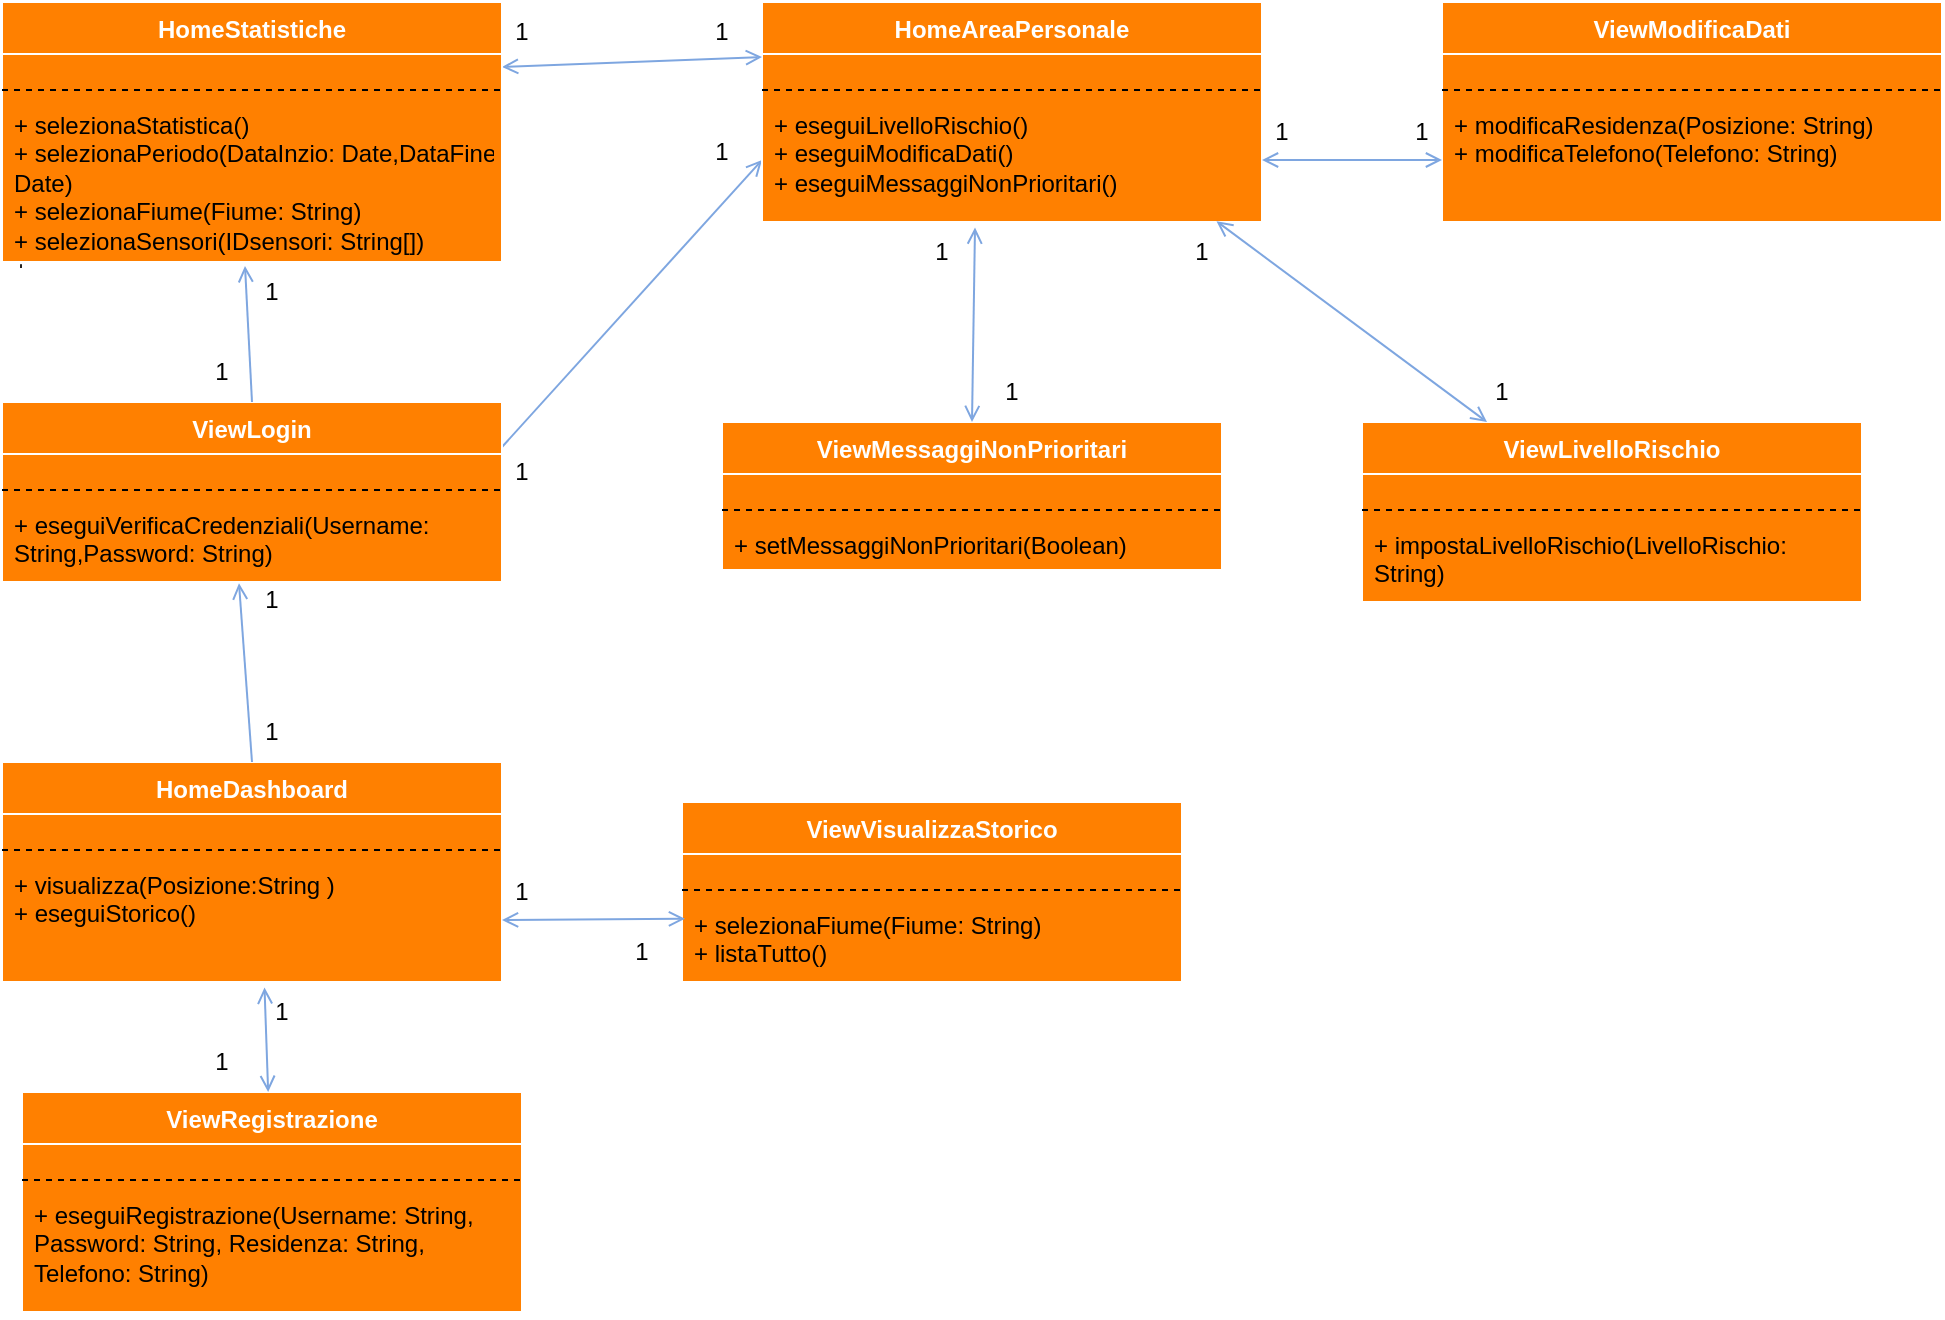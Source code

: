 <mxfile version="27.1.6">
  <diagram name="Pagina-1" id="lteN0DV6A8-BpL80L2Rg">
    <mxGraphModel dx="169" dy="-556" grid="1" gridSize="10" guides="1" tooltips="1" connect="1" arrows="1" fold="1" page="1" pageScale="1" pageWidth="850" pageHeight="1100" math="0" shadow="0">
      <root>
        <mxCell id="0" />
        <mxCell id="1" parent="0" />
        <mxCell id="5ZiqaENJ5f5DkKzPWGVX-336" style="rounded=0;orthogonalLoop=1;jettySize=auto;html=1;exitX=1;exitY=0.25;exitDx=0;exitDy=0;entryX=0;entryY=0.5;entryDx=0;entryDy=0;endArrow=open;endFill=0;strokeColor=#7EA6E0;" edge="1" parent="1" source="5ZiqaENJ5f5DkKzPWGVX-337" target="5ZiqaENJ5f5DkKzPWGVX-360">
          <mxGeometry relative="1" as="geometry" />
        </mxCell>
        <mxCell id="5ZiqaENJ5f5DkKzPWGVX-337" value="ViewLogin" style="swimlane;fontStyle=1;align=center;verticalAlign=top;childLayout=stackLayout;horizontal=1;startSize=26;horizontalStack=0;resizeParent=1;resizeParentMax=0;resizeLast=0;collapsible=1;marginBottom=0;whiteSpace=wrap;html=1;fillColor=#FF8000;swimlaneFillColor=#FF8000;strokeColor=#FFFFFF;fontColor=#FFFFFF;" vertex="1" parent="1">
          <mxGeometry x="1430" y="1600" width="250" height="90" as="geometry" />
        </mxCell>
        <mxCell id="5ZiqaENJ5f5DkKzPWGVX-338" value="" style="line;strokeWidth=1;fillColor=none;align=left;verticalAlign=middle;spacingTop=-1;spacingLeft=3;spacingRight=3;rotatable=0;labelPosition=right;points=[];portConstraint=eastwest;strokeColor=none;dashed=1;" vertex="1" parent="5ZiqaENJ5f5DkKzPWGVX-337">
          <mxGeometry y="26" width="250" height="14" as="geometry" />
        </mxCell>
        <mxCell id="5ZiqaENJ5f5DkKzPWGVX-339" style="line;strokeWidth=1;fillColor=none;align=left;verticalAlign=middle;spacingTop=-1;spacingLeft=3;spacingRight=3;rotatable=0;labelPosition=right;points=[];portConstraint=eastwest;strokeColor=default;dashed=1;" vertex="1" parent="5ZiqaENJ5f5DkKzPWGVX-337">
          <mxGeometry y="40" width="250" height="8" as="geometry" />
        </mxCell>
        <mxCell id="5ZiqaENJ5f5DkKzPWGVX-340" value="+ eseguiVerificaCredenziali(Username: String,Password: String)" style="text;strokeColor=none;fillColor=none;align=left;verticalAlign=top;spacingLeft=4;spacingRight=4;overflow=hidden;rotatable=0;points=[[0,0.5],[1,0.5]];portConstraint=eastwest;whiteSpace=wrap;html=1;" vertex="1" parent="5ZiqaENJ5f5DkKzPWGVX-337">
          <mxGeometry y="48" width="250" height="42" as="geometry" />
        </mxCell>
        <mxCell id="5ZiqaENJ5f5DkKzPWGVX-341" value="ViewRegistrazione" style="swimlane;fontStyle=1;align=center;verticalAlign=top;childLayout=stackLayout;horizontal=1;startSize=26;horizontalStack=0;resizeParent=1;resizeParentMax=0;resizeLast=0;collapsible=1;marginBottom=0;whiteSpace=wrap;html=1;fillColor=#FF8000;swimlaneFillColor=#FF8000;strokeColor=#FFFFFF;fontColor=#FFFFFF;" vertex="1" parent="1">
          <mxGeometry x="1440" y="1945" width="250" height="110" as="geometry" />
        </mxCell>
        <mxCell id="5ZiqaENJ5f5DkKzPWGVX-342" value="" style="line;strokeWidth=1;fillColor=none;align=left;verticalAlign=middle;spacingTop=-1;spacingLeft=3;spacingRight=3;rotatable=0;labelPosition=right;points=[];portConstraint=eastwest;strokeColor=none;dashed=1;" vertex="1" parent="5ZiqaENJ5f5DkKzPWGVX-341">
          <mxGeometry y="26" width="250" height="14" as="geometry" />
        </mxCell>
        <mxCell id="5ZiqaENJ5f5DkKzPWGVX-343" style="line;strokeWidth=1;fillColor=none;align=left;verticalAlign=middle;spacingTop=-1;spacingLeft=3;spacingRight=3;rotatable=0;labelPosition=right;points=[];portConstraint=eastwest;strokeColor=default;dashed=1;" vertex="1" parent="5ZiqaENJ5f5DkKzPWGVX-341">
          <mxGeometry y="40" width="250" height="8" as="geometry" />
        </mxCell>
        <mxCell id="5ZiqaENJ5f5DkKzPWGVX-344" value="+ eseguiRegistrazione(Username: String, Password: String, Residenza: String, Telefono: String)" style="text;strokeColor=none;fillColor=none;align=left;verticalAlign=top;spacingLeft=4;spacingRight=4;overflow=hidden;rotatable=0;points=[[0,0.5],[1,0.5]];portConstraint=eastwest;whiteSpace=wrap;html=1;" vertex="1" parent="5ZiqaENJ5f5DkKzPWGVX-341">
          <mxGeometry y="48" width="250" height="62" as="geometry" />
        </mxCell>
        <mxCell id="5ZiqaENJ5f5DkKzPWGVX-345" value="ViewMessaggiNonPrioritari" style="swimlane;fontStyle=1;align=center;verticalAlign=top;childLayout=stackLayout;horizontal=1;startSize=26;horizontalStack=0;resizeParent=1;resizeParentMax=0;resizeLast=0;collapsible=1;marginBottom=0;whiteSpace=wrap;html=1;fillColor=#FF8000;swimlaneFillColor=#FF8000;strokeColor=#FFFFFF;fontColor=#FFFFFF;" vertex="1" parent="1">
          <mxGeometry x="1790" y="1610" width="250" height="74" as="geometry" />
        </mxCell>
        <mxCell id="5ZiqaENJ5f5DkKzPWGVX-346" value="" style="line;strokeWidth=1;fillColor=none;align=left;verticalAlign=middle;spacingTop=-1;spacingLeft=3;spacingRight=3;rotatable=0;labelPosition=right;points=[];portConstraint=eastwest;strokeColor=none;dashed=1;" vertex="1" parent="5ZiqaENJ5f5DkKzPWGVX-345">
          <mxGeometry y="26" width="250" height="14" as="geometry" />
        </mxCell>
        <mxCell id="5ZiqaENJ5f5DkKzPWGVX-347" style="line;strokeWidth=1;fillColor=none;align=left;verticalAlign=middle;spacingTop=-1;spacingLeft=3;spacingRight=3;rotatable=0;labelPosition=right;points=[];portConstraint=eastwest;strokeColor=default;dashed=1;" vertex="1" parent="5ZiqaENJ5f5DkKzPWGVX-345">
          <mxGeometry y="40" width="250" height="8" as="geometry" />
        </mxCell>
        <mxCell id="5ZiqaENJ5f5DkKzPWGVX-348" value="+ setMessaggiNonPrioritari(Boolean)" style="text;strokeColor=none;fillColor=none;align=left;verticalAlign=top;spacingLeft=4;spacingRight=4;overflow=hidden;rotatable=0;points=[[0,0.5],[1,0.5]];portConstraint=eastwest;whiteSpace=wrap;html=1;" vertex="1" parent="5ZiqaENJ5f5DkKzPWGVX-345">
          <mxGeometry y="48" width="250" height="26" as="geometry" />
        </mxCell>
        <mxCell id="5ZiqaENJ5f5DkKzPWGVX-349" value="ViewLivelloRischio" style="swimlane;fontStyle=1;align=center;verticalAlign=top;childLayout=stackLayout;horizontal=1;startSize=26;horizontalStack=0;resizeParent=1;resizeParentMax=0;resizeLast=0;collapsible=1;marginBottom=0;whiteSpace=wrap;html=1;fillColor=#FF8000;swimlaneFillColor=#FF8000;strokeColor=#FFFFFF;fontColor=#FFFFFF;" vertex="1" parent="1">
          <mxGeometry x="2110" y="1610" width="250" height="90" as="geometry" />
        </mxCell>
        <mxCell id="5ZiqaENJ5f5DkKzPWGVX-350" value="" style="line;strokeWidth=1;fillColor=none;align=left;verticalAlign=middle;spacingTop=-1;spacingLeft=3;spacingRight=3;rotatable=0;labelPosition=right;points=[];portConstraint=eastwest;strokeColor=none;dashed=1;" vertex="1" parent="5ZiqaENJ5f5DkKzPWGVX-349">
          <mxGeometry y="26" width="250" height="14" as="geometry" />
        </mxCell>
        <mxCell id="5ZiqaENJ5f5DkKzPWGVX-351" style="line;strokeWidth=1;fillColor=none;align=left;verticalAlign=middle;spacingTop=-1;spacingLeft=3;spacingRight=3;rotatable=0;labelPosition=right;points=[];portConstraint=eastwest;strokeColor=default;dashed=1;" vertex="1" parent="5ZiqaENJ5f5DkKzPWGVX-349">
          <mxGeometry y="40" width="250" height="8" as="geometry" />
        </mxCell>
        <mxCell id="5ZiqaENJ5f5DkKzPWGVX-352" value="+ impostaLivelloRischio(LivelloRischio: String)" style="text;strokeColor=none;fillColor=none;align=left;verticalAlign=top;spacingLeft=4;spacingRight=4;overflow=hidden;rotatable=0;points=[[0,0.5],[1,0.5]];portConstraint=eastwest;whiteSpace=wrap;html=1;" vertex="1" parent="5ZiqaENJ5f5DkKzPWGVX-349">
          <mxGeometry y="48" width="250" height="42" as="geometry" />
        </mxCell>
        <mxCell id="5ZiqaENJ5f5DkKzPWGVX-353" value="ViewModificaDati" style="swimlane;fontStyle=1;align=center;verticalAlign=top;childLayout=stackLayout;horizontal=1;startSize=26;horizontalStack=0;resizeParent=1;resizeParentMax=0;resizeLast=0;collapsible=1;marginBottom=0;whiteSpace=wrap;html=1;fillColor=#FF8000;swimlaneFillColor=#FF8000;strokeColor=#FFFFFF;fontColor=#FFFFFF;" vertex="1" parent="1">
          <mxGeometry x="2150" y="1400" width="250" height="110" as="geometry" />
        </mxCell>
        <mxCell id="5ZiqaENJ5f5DkKzPWGVX-354" value="" style="line;strokeWidth=1;fillColor=none;align=left;verticalAlign=middle;spacingTop=-1;spacingLeft=3;spacingRight=3;rotatable=0;labelPosition=right;points=[];portConstraint=eastwest;strokeColor=none;dashed=1;" vertex="1" parent="5ZiqaENJ5f5DkKzPWGVX-353">
          <mxGeometry y="26" width="250" height="14" as="geometry" />
        </mxCell>
        <mxCell id="5ZiqaENJ5f5DkKzPWGVX-355" style="line;strokeWidth=1;fillColor=none;align=left;verticalAlign=middle;spacingTop=-1;spacingLeft=3;spacingRight=3;rotatable=0;labelPosition=right;points=[];portConstraint=eastwest;strokeColor=default;dashed=1;" vertex="1" parent="5ZiqaENJ5f5DkKzPWGVX-353">
          <mxGeometry y="40" width="250" height="8" as="geometry" />
        </mxCell>
        <mxCell id="5ZiqaENJ5f5DkKzPWGVX-356" value="+ modificaResidenza(Posizione: String)&lt;div&gt;+ modificaTelefono(Telefono: String)&lt;/div&gt;" style="text;strokeColor=none;fillColor=none;align=left;verticalAlign=top;spacingLeft=4;spacingRight=4;overflow=hidden;rotatable=0;points=[[0,0.5],[1,0.5]];portConstraint=eastwest;whiteSpace=wrap;html=1;" vertex="1" parent="5ZiqaENJ5f5DkKzPWGVX-353">
          <mxGeometry y="48" width="250" height="62" as="geometry" />
        </mxCell>
        <mxCell id="5ZiqaENJ5f5DkKzPWGVX-357" value="HomeAreaPersonale" style="swimlane;fontStyle=1;align=center;verticalAlign=top;childLayout=stackLayout;horizontal=1;startSize=26;horizontalStack=0;resizeParent=1;resizeParentMax=0;resizeLast=0;collapsible=1;marginBottom=0;whiteSpace=wrap;html=1;fillColor=#FF8000;swimlaneFillColor=#FF8000;strokeColor=#FFFFFF;fontColor=#FFFFFF;" vertex="1" parent="1">
          <mxGeometry x="1810" y="1400" width="250" height="110" as="geometry" />
        </mxCell>
        <mxCell id="5ZiqaENJ5f5DkKzPWGVX-358" value="" style="line;strokeWidth=1;fillColor=none;align=left;verticalAlign=middle;spacingTop=-1;spacingLeft=3;spacingRight=3;rotatable=0;labelPosition=right;points=[];portConstraint=eastwest;strokeColor=none;dashed=1;" vertex="1" parent="5ZiqaENJ5f5DkKzPWGVX-357">
          <mxGeometry y="26" width="250" height="14" as="geometry" />
        </mxCell>
        <mxCell id="5ZiqaENJ5f5DkKzPWGVX-359" style="line;strokeWidth=1;fillColor=none;align=left;verticalAlign=middle;spacingTop=-1;spacingLeft=3;spacingRight=3;rotatable=0;labelPosition=right;points=[];portConstraint=eastwest;strokeColor=default;dashed=1;" vertex="1" parent="5ZiqaENJ5f5DkKzPWGVX-357">
          <mxGeometry y="40" width="250" height="8" as="geometry" />
        </mxCell>
        <mxCell id="5ZiqaENJ5f5DkKzPWGVX-360" value="+ eseguiLivelloRischio()&lt;div&gt;+ eseguiModificaDati()&lt;/div&gt;&lt;div&gt;+ eseguiMessaggiNonPrioritari()&lt;/div&gt;" style="text;strokeColor=none;fillColor=none;align=left;verticalAlign=top;spacingLeft=4;spacingRight=4;overflow=hidden;rotatable=0;points=[[0,0.5],[1,0.5]];portConstraint=eastwest;whiteSpace=wrap;html=1;" vertex="1" parent="5ZiqaENJ5f5DkKzPWGVX-357">
          <mxGeometry y="48" width="250" height="62" as="geometry" />
        </mxCell>
        <mxCell id="5ZiqaENJ5f5DkKzPWGVX-361" style="rounded=0;orthogonalLoop=1;jettySize=auto;html=1;exitX=1;exitY=0.25;exitDx=0;exitDy=0;entryX=0;entryY=0.25;entryDx=0;entryDy=0;endArrow=open;endFill=0;startArrow=open;startFill=0;strokeColor=#7EA6E0;" edge="1" parent="1" source="5ZiqaENJ5f5DkKzPWGVX-362" target="5ZiqaENJ5f5DkKzPWGVX-357">
          <mxGeometry relative="1" as="geometry" />
        </mxCell>
        <mxCell id="5ZiqaENJ5f5DkKzPWGVX-362" value="HomeStatistiche" style="swimlane;fontStyle=1;align=center;verticalAlign=top;childLayout=stackLayout;horizontal=1;startSize=26;horizontalStack=0;resizeParent=1;resizeParentMax=0;resizeLast=0;collapsible=1;marginBottom=0;whiteSpace=wrap;html=1;fillColor=#FF8000;swimlaneFillColor=#FF8000;strokeColor=#FFFFFF;fontColor=#FFFFFF;" vertex="1" parent="1">
          <mxGeometry x="1430" y="1400" width="250" height="130" as="geometry" />
        </mxCell>
        <mxCell id="5ZiqaENJ5f5DkKzPWGVX-363" value="" style="line;strokeWidth=1;fillColor=none;align=left;verticalAlign=middle;spacingTop=-1;spacingLeft=3;spacingRight=3;rotatable=0;labelPosition=right;points=[];portConstraint=eastwest;strokeColor=none;dashed=1;" vertex="1" parent="5ZiqaENJ5f5DkKzPWGVX-362">
          <mxGeometry y="26" width="250" height="14" as="geometry" />
        </mxCell>
        <mxCell id="5ZiqaENJ5f5DkKzPWGVX-364" style="line;strokeWidth=1;fillColor=none;align=left;verticalAlign=middle;spacingTop=-1;spacingLeft=3;spacingRight=3;rotatable=0;labelPosition=right;points=[];portConstraint=eastwest;strokeColor=default;dashed=1;" vertex="1" parent="5ZiqaENJ5f5DkKzPWGVX-362">
          <mxGeometry y="40" width="250" height="8" as="geometry" />
        </mxCell>
        <mxCell id="5ZiqaENJ5f5DkKzPWGVX-365" value="+ selezionaStatistica()&lt;div&gt;+ selezionaPeriodo(DataInzio: Date,DataFine: Date)&lt;/div&gt;&lt;div&gt;+ selezionaFiume(Fiume: String)&lt;/div&gt;&lt;div&gt;+ selezionaSensori(IDsensori: String[])&lt;/div&gt;&lt;div&gt;+ calcolaStatistica(NomeStatistica:String,DataInizio: Date,DataFine: Date, Fiume:String,Sensori:String[])&lt;br&gt;&lt;/div&gt;" style="text;strokeColor=none;fillColor=none;align=left;verticalAlign=top;spacingLeft=4;spacingRight=4;overflow=hidden;rotatable=0;points=[[0,0.5],[1,0.5]];portConstraint=eastwest;whiteSpace=wrap;html=1;" vertex="1" parent="5ZiqaENJ5f5DkKzPWGVX-362">
          <mxGeometry y="48" width="250" height="82" as="geometry" />
        </mxCell>
        <mxCell id="5ZiqaENJ5f5DkKzPWGVX-366" value="ViewVisualizzaStorico" style="swimlane;fontStyle=1;align=center;verticalAlign=top;childLayout=stackLayout;horizontal=1;startSize=26;horizontalStack=0;resizeParent=1;resizeParentMax=0;resizeLast=0;collapsible=1;marginBottom=0;whiteSpace=wrap;html=1;fillColor=#FF8000;swimlaneFillColor=#FF8000;strokeColor=#FFFFFF;fontColor=#FFFFFF;" vertex="1" parent="1">
          <mxGeometry x="1770" y="1800" width="250" height="90" as="geometry" />
        </mxCell>
        <mxCell id="5ZiqaENJ5f5DkKzPWGVX-367" value="" style="line;strokeWidth=1;fillColor=none;align=left;verticalAlign=middle;spacingTop=-1;spacingLeft=3;spacingRight=3;rotatable=0;labelPosition=right;points=[];portConstraint=eastwest;strokeColor=none;dashed=1;" vertex="1" parent="5ZiqaENJ5f5DkKzPWGVX-366">
          <mxGeometry y="26" width="250" height="14" as="geometry" />
        </mxCell>
        <mxCell id="5ZiqaENJ5f5DkKzPWGVX-368" style="line;strokeWidth=1;fillColor=none;align=left;verticalAlign=middle;spacingTop=-1;spacingLeft=3;spacingRight=3;rotatable=0;labelPosition=right;points=[];portConstraint=eastwest;strokeColor=default;dashed=1;" vertex="1" parent="5ZiqaENJ5f5DkKzPWGVX-366">
          <mxGeometry y="40" width="250" height="8" as="geometry" />
        </mxCell>
        <mxCell id="5ZiqaENJ5f5DkKzPWGVX-369" value="+ selezionaFiume(Fiume: String)&lt;div&gt;+ listaTutto()&lt;/div&gt;" style="text;strokeColor=none;fillColor=none;align=left;verticalAlign=top;spacingLeft=4;spacingRight=4;overflow=hidden;rotatable=0;points=[[0,0.5],[1,0.5]];portConstraint=eastwest;whiteSpace=wrap;html=1;" vertex="1" parent="5ZiqaENJ5f5DkKzPWGVX-366">
          <mxGeometry y="48" width="250" height="42" as="geometry" />
        </mxCell>
        <mxCell id="5ZiqaENJ5f5DkKzPWGVX-370" value="HomeDashboard" style="swimlane;fontStyle=1;align=center;verticalAlign=top;childLayout=stackLayout;horizontal=1;startSize=26;horizontalStack=0;resizeParent=1;resizeParentMax=0;resizeLast=0;collapsible=1;marginBottom=0;whiteSpace=wrap;html=1;fillColor=#FF8000;swimlaneFillColor=#FF8000;strokeColor=#FFFFFF;fontColor=#FFFFFF;" vertex="1" parent="1">
          <mxGeometry x="1430" y="1780" width="250" height="110" as="geometry" />
        </mxCell>
        <mxCell id="5ZiqaENJ5f5DkKzPWGVX-371" value="" style="line;strokeWidth=1;fillColor=none;align=left;verticalAlign=middle;spacingTop=-1;spacingLeft=3;spacingRight=3;rotatable=0;labelPosition=right;points=[];portConstraint=eastwest;strokeColor=none;dashed=1;" vertex="1" parent="5ZiqaENJ5f5DkKzPWGVX-370">
          <mxGeometry y="26" width="250" height="14" as="geometry" />
        </mxCell>
        <mxCell id="5ZiqaENJ5f5DkKzPWGVX-372" style="line;strokeWidth=1;fillColor=none;align=left;verticalAlign=middle;spacingTop=-1;spacingLeft=3;spacingRight=3;rotatable=0;labelPosition=right;points=[];portConstraint=eastwest;strokeColor=default;dashed=1;" vertex="1" parent="5ZiqaENJ5f5DkKzPWGVX-370">
          <mxGeometry y="40" width="250" height="8" as="geometry" />
        </mxCell>
        <mxCell id="5ZiqaENJ5f5DkKzPWGVX-373" value="+ visualizza(Posizione:String )&lt;div&gt;+ eseguiStorico()&lt;/div&gt;" style="text;strokeColor=none;fillColor=none;align=left;verticalAlign=top;spacingLeft=4;spacingRight=4;overflow=hidden;rotatable=0;points=[[0,0.5],[1,0.5]];portConstraint=eastwest;whiteSpace=wrap;html=1;" vertex="1" parent="5ZiqaENJ5f5DkKzPWGVX-370">
          <mxGeometry y="48" width="250" height="62" as="geometry" />
        </mxCell>
        <mxCell id="5ZiqaENJ5f5DkKzPWGVX-374" style="rounded=0;orthogonalLoop=1;jettySize=auto;html=1;entryX=0;entryY=0.5;entryDx=0;entryDy=0;endArrow=open;endFill=0;startArrow=open;startFill=0;strokeColor=#7EA6E0;" edge="1" parent="1" source="5ZiqaENJ5f5DkKzPWGVX-360" target="5ZiqaENJ5f5DkKzPWGVX-356">
          <mxGeometry relative="1" as="geometry" />
        </mxCell>
        <mxCell id="5ZiqaENJ5f5DkKzPWGVX-375" style="rounded=0;orthogonalLoop=1;jettySize=auto;html=1;exitX=0.25;exitY=0;exitDx=0;exitDy=0;entryX=0.909;entryY=0.994;entryDx=0;entryDy=0;entryPerimeter=0;endArrow=open;endFill=0;startArrow=open;startFill=0;strokeColor=#7EA6E0;" edge="1" parent="1" source="5ZiqaENJ5f5DkKzPWGVX-349" target="5ZiqaENJ5f5DkKzPWGVX-360">
          <mxGeometry relative="1" as="geometry" />
        </mxCell>
        <mxCell id="5ZiqaENJ5f5DkKzPWGVX-376" style="rounded=0;orthogonalLoop=1;jettySize=auto;html=1;exitX=0.5;exitY=0;exitDx=0;exitDy=0;entryX=0.426;entryY=1.045;entryDx=0;entryDy=0;entryPerimeter=0;endArrow=open;endFill=0;startArrow=open;startFill=0;strokeColor=#7EA6E0;" edge="1" parent="1" source="5ZiqaENJ5f5DkKzPWGVX-345" target="5ZiqaENJ5f5DkKzPWGVX-360">
          <mxGeometry relative="1" as="geometry" />
        </mxCell>
        <mxCell id="5ZiqaENJ5f5DkKzPWGVX-377" style="rounded=0;orthogonalLoop=1;jettySize=auto;html=1;exitX=1;exitY=0.5;exitDx=0;exitDy=0;entryX=0.006;entryY=0.248;entryDx=0;entryDy=0;entryPerimeter=0;endArrow=open;endFill=0;startArrow=open;startFill=0;strokeColor=#7EA6E0;" edge="1" parent="1" source="5ZiqaENJ5f5DkKzPWGVX-373" target="5ZiqaENJ5f5DkKzPWGVX-369">
          <mxGeometry relative="1" as="geometry" />
        </mxCell>
        <mxCell id="5ZiqaENJ5f5DkKzPWGVX-378" style="rounded=0;orthogonalLoop=1;jettySize=auto;html=1;entryX=0.525;entryY=1.045;entryDx=0;entryDy=0;entryPerimeter=0;endArrow=open;endFill=0;startArrow=open;startFill=0;strokeColor=#7EA6E0;" edge="1" parent="1" source="5ZiqaENJ5f5DkKzPWGVX-341" target="5ZiqaENJ5f5DkKzPWGVX-373">
          <mxGeometry relative="1" as="geometry" />
        </mxCell>
        <mxCell id="5ZiqaENJ5f5DkKzPWGVX-379" style="rounded=0;orthogonalLoop=1;jettySize=auto;html=1;exitX=0.5;exitY=0;exitDx=0;exitDy=0;entryX=0.486;entryY=1.024;entryDx=0;entryDy=0;entryPerimeter=0;endArrow=open;endFill=0;strokeColor=#7EA6E0;" edge="1" parent="1" source="5ZiqaENJ5f5DkKzPWGVX-337" target="5ZiqaENJ5f5DkKzPWGVX-365">
          <mxGeometry relative="1" as="geometry" />
        </mxCell>
        <mxCell id="5ZiqaENJ5f5DkKzPWGVX-380" style="rounded=0;orthogonalLoop=1;jettySize=auto;html=1;exitX=0.5;exitY=0;exitDx=0;exitDy=0;entryX=0.474;entryY=1.015;entryDx=0;entryDy=0;entryPerimeter=0;endArrow=open;endFill=0;strokeColor=#7EA6E0;" edge="1" parent="1" source="5ZiqaENJ5f5DkKzPWGVX-370" target="5ZiqaENJ5f5DkKzPWGVX-340">
          <mxGeometry relative="1" as="geometry" />
        </mxCell>
        <mxCell id="5ZiqaENJ5f5DkKzPWGVX-381" value="1" style="text;strokeColor=none;align=center;fillColor=none;html=1;verticalAlign=middle;whiteSpace=wrap;rounded=0;" vertex="1" parent="1">
          <mxGeometry x="1660" y="1400" width="60" height="30" as="geometry" />
        </mxCell>
        <mxCell id="5ZiqaENJ5f5DkKzPWGVX-382" value="1" style="text;strokeColor=none;align=center;fillColor=none;html=1;verticalAlign=middle;whiteSpace=wrap;rounded=0;" vertex="1" parent="1">
          <mxGeometry x="1760" y="1400" width="60" height="30" as="geometry" />
        </mxCell>
        <mxCell id="5ZiqaENJ5f5DkKzPWGVX-383" value="1" style="text;strokeColor=none;align=center;fillColor=none;html=1;verticalAlign=middle;whiteSpace=wrap;rounded=0;" vertex="1" parent="1">
          <mxGeometry x="1535" y="1530" width="60" height="30" as="geometry" />
        </mxCell>
        <mxCell id="5ZiqaENJ5f5DkKzPWGVX-384" value="1" style="text;strokeColor=none;align=center;fillColor=none;html=1;verticalAlign=middle;whiteSpace=wrap;rounded=0;" vertex="1" parent="1">
          <mxGeometry x="1510" y="1570" width="60" height="30" as="geometry" />
        </mxCell>
        <mxCell id="5ZiqaENJ5f5DkKzPWGVX-385" value="1" style="text;strokeColor=none;align=center;fillColor=none;html=1;verticalAlign=middle;whiteSpace=wrap;rounded=0;" vertex="1" parent="1">
          <mxGeometry x="1660" y="1620" width="60" height="30" as="geometry" />
        </mxCell>
        <mxCell id="5ZiqaENJ5f5DkKzPWGVX-386" value="1" style="text;strokeColor=none;align=center;fillColor=none;html=1;verticalAlign=middle;whiteSpace=wrap;rounded=0;" vertex="1" parent="1">
          <mxGeometry x="1760" y="1460" width="60" height="30" as="geometry" />
        </mxCell>
        <mxCell id="5ZiqaENJ5f5DkKzPWGVX-387" value="1" style="text;strokeColor=none;align=center;fillColor=none;html=1;verticalAlign=middle;whiteSpace=wrap;rounded=0;" vertex="1" parent="1">
          <mxGeometry x="2040" y="1450" width="60" height="30" as="geometry" />
        </mxCell>
        <mxCell id="5ZiqaENJ5f5DkKzPWGVX-388" value="1" style="text;strokeColor=none;align=center;fillColor=none;html=1;verticalAlign=middle;whiteSpace=wrap;rounded=0;" vertex="1" parent="1">
          <mxGeometry x="2110" y="1450" width="60" height="30" as="geometry" />
        </mxCell>
        <mxCell id="5ZiqaENJ5f5DkKzPWGVX-389" value="1" style="text;strokeColor=none;align=center;fillColor=none;html=1;verticalAlign=middle;whiteSpace=wrap;rounded=0;" vertex="1" parent="1">
          <mxGeometry x="2150" y="1580" width="60" height="30" as="geometry" />
        </mxCell>
        <mxCell id="5ZiqaENJ5f5DkKzPWGVX-390" value="1" style="text;strokeColor=none;align=center;fillColor=none;html=1;verticalAlign=middle;whiteSpace=wrap;rounded=0;" vertex="1" parent="1">
          <mxGeometry x="2000" y="1510" width="60" height="30" as="geometry" />
        </mxCell>
        <mxCell id="5ZiqaENJ5f5DkKzPWGVX-391" value="1" style="text;strokeColor=none;align=center;fillColor=none;html=1;verticalAlign=middle;whiteSpace=wrap;rounded=0;" vertex="1" parent="1">
          <mxGeometry x="1870" y="1510" width="60" height="30" as="geometry" />
        </mxCell>
        <mxCell id="5ZiqaENJ5f5DkKzPWGVX-392" value="1" style="text;strokeColor=none;align=center;fillColor=none;html=1;verticalAlign=middle;whiteSpace=wrap;rounded=0;" vertex="1" parent="1">
          <mxGeometry x="1905" y="1580" width="60" height="30" as="geometry" />
        </mxCell>
        <mxCell id="5ZiqaENJ5f5DkKzPWGVX-393" value="1" style="text;strokeColor=none;align=center;fillColor=none;html=1;verticalAlign=middle;whiteSpace=wrap;rounded=0;" vertex="1" parent="1">
          <mxGeometry x="1535" y="1684" width="60" height="30" as="geometry" />
        </mxCell>
        <mxCell id="5ZiqaENJ5f5DkKzPWGVX-394" value="1" style="text;strokeColor=none;align=center;fillColor=none;html=1;verticalAlign=middle;whiteSpace=wrap;rounded=0;" vertex="1" parent="1">
          <mxGeometry x="1535" y="1750" width="60" height="30" as="geometry" />
        </mxCell>
        <mxCell id="5ZiqaENJ5f5DkKzPWGVX-395" value="1" style="text;strokeColor=none;align=center;fillColor=none;html=1;verticalAlign=middle;whiteSpace=wrap;rounded=0;" vertex="1" parent="1">
          <mxGeometry x="1660" y="1830" width="60" height="30" as="geometry" />
        </mxCell>
        <mxCell id="5ZiqaENJ5f5DkKzPWGVX-396" value="1" style="text;strokeColor=none;align=center;fillColor=none;html=1;verticalAlign=middle;whiteSpace=wrap;rounded=0;" vertex="1" parent="1">
          <mxGeometry x="1720" y="1860" width="60" height="30" as="geometry" />
        </mxCell>
        <mxCell id="5ZiqaENJ5f5DkKzPWGVX-397" value="1" style="text;strokeColor=none;align=center;fillColor=none;html=1;verticalAlign=middle;whiteSpace=wrap;rounded=0;" vertex="1" parent="1">
          <mxGeometry x="1540" y="1890" width="60" height="30" as="geometry" />
        </mxCell>
        <mxCell id="5ZiqaENJ5f5DkKzPWGVX-398" value="1" style="text;strokeColor=none;align=center;fillColor=none;html=1;verticalAlign=middle;whiteSpace=wrap;rounded=0;" vertex="1" parent="1">
          <mxGeometry x="1510" y="1915" width="60" height="30" as="geometry" />
        </mxCell>
      </root>
    </mxGraphModel>
  </diagram>
</mxfile>
